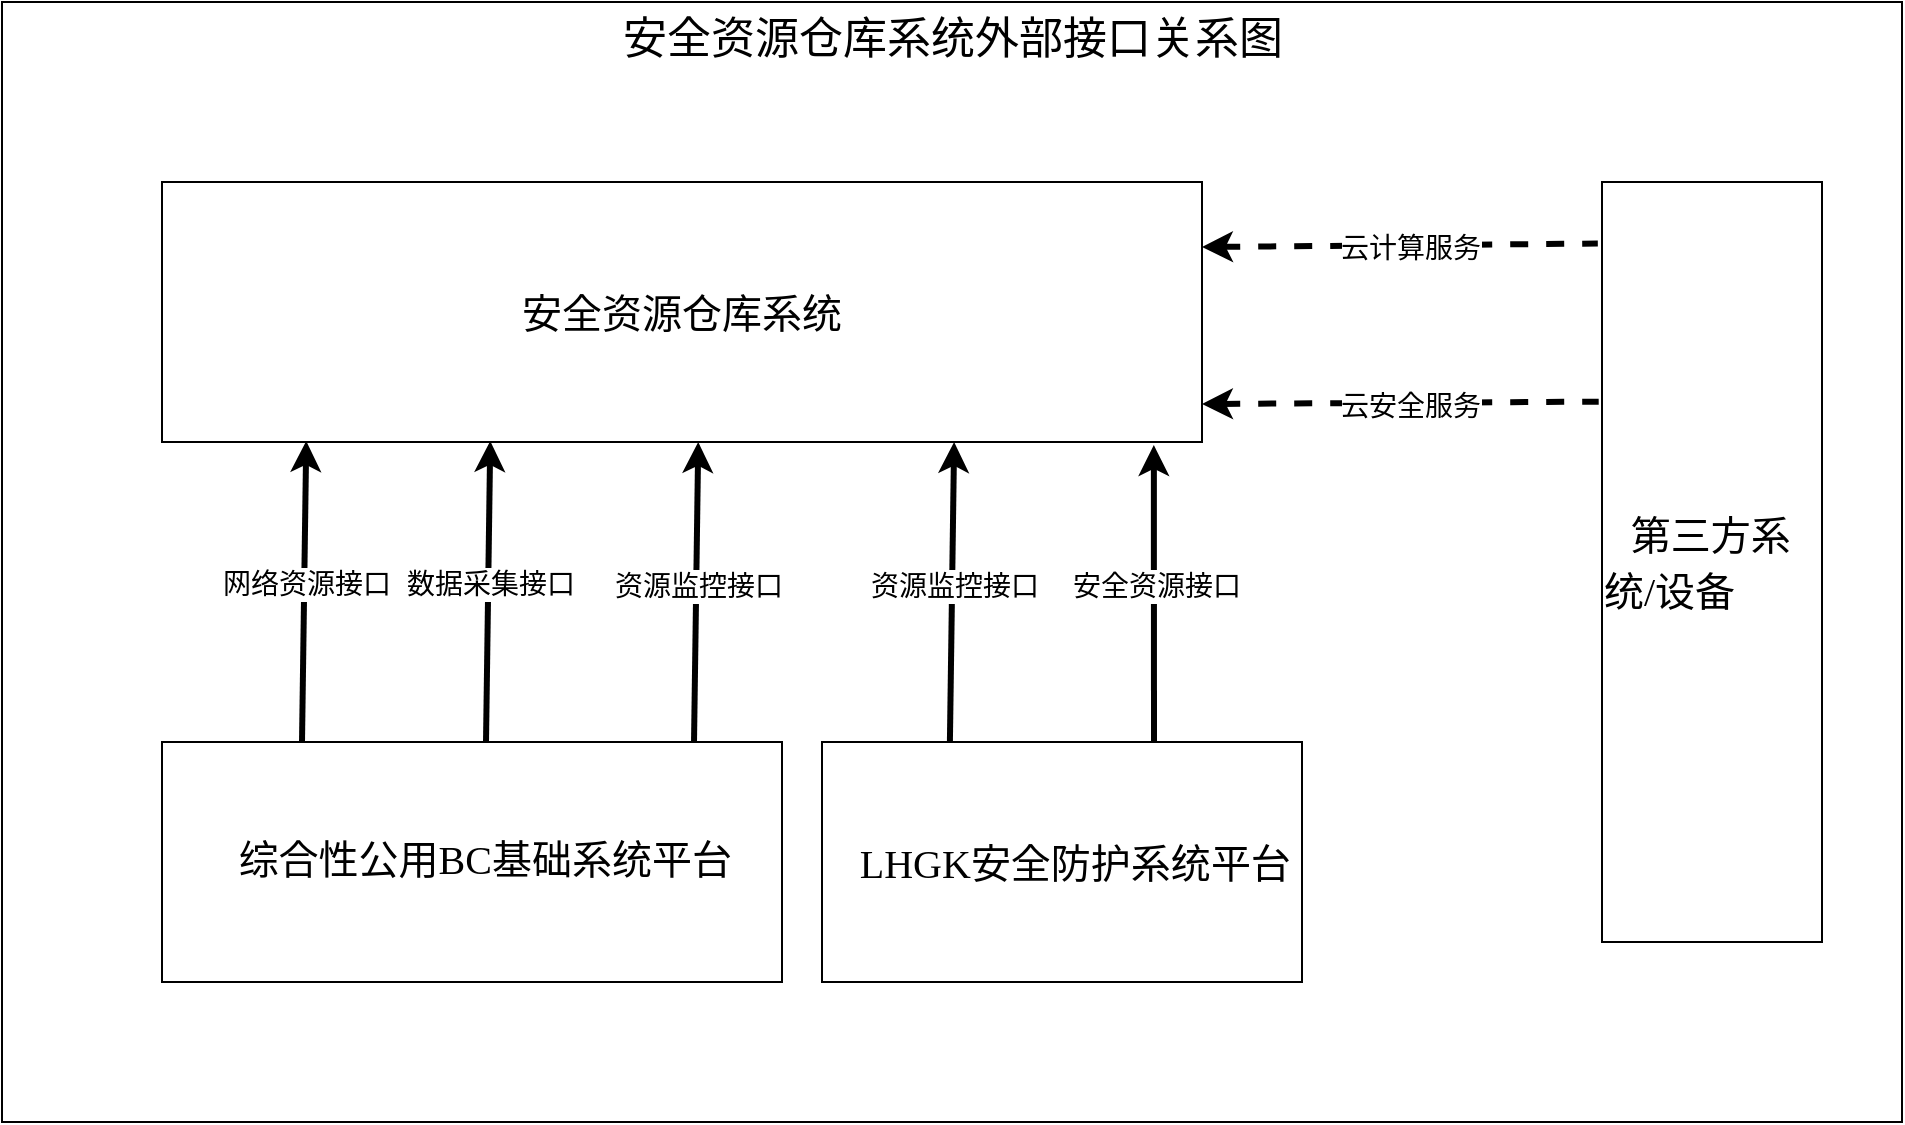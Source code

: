 <mxfile version="22.1.18" type="github">
  <diagram name="第 1 页" id="pq7JyjLnyHUmeRn2MOJr">
    <mxGraphModel dx="1434" dy="786" grid="1" gridSize="10" guides="1" tooltips="1" connect="1" arrows="1" fold="1" page="1" pageScale="1" pageWidth="827" pageHeight="1169" math="0" shadow="0">
      <root>
        <mxCell id="0" />
        <mxCell id="1" parent="0" />
        <mxCell id="zzQcJuubzMULywM2BBdS-26" value="安全资源仓库系统外部接口关系图" style="rounded=0;html=1;align=center;labelPosition=center;verticalLabelPosition=top;verticalAlign=bottom;spacing=-32;fontSize=22;" parent="1" vertex="1">
          <mxGeometry x="30" y="40" width="950" height="560" as="geometry" />
        </mxCell>
        <mxCell id="zzQcJuubzMULywM2BBdS-1" value="&lt;font style=&quot;font-size: 20px;&quot;&gt;安全资源仓库系统&lt;/font&gt;" style="rounded=0;whiteSpace=wrap;html=1;" parent="1" vertex="1">
          <mxGeometry x="110" y="130" width="520" height="130" as="geometry" />
        </mxCell>
        <mxCell id="zzQcJuubzMULywM2BBdS-4" value="&lt;p style=&quot;margin: 0pt 0pt 0.0pt; text-indent: 10pt; line-height: 28px; font-family: 仿宋; font-size: 20px; text-align: start;&quot; class=&quot;MsoNormal&quot;&gt;LHGK安全防护系统&lt;span style=&quot;&quot;&gt;平台&lt;/span&gt;&lt;/p&gt;" style="rounded=0;whiteSpace=wrap;html=1;" parent="1" vertex="1">
          <mxGeometry x="440" y="410" width="240" height="120" as="geometry" />
        </mxCell>
        <mxCell id="zzQcJuubzMULywM2BBdS-5" value="&lt;p style=&quot;margin: 0pt 0pt 0.0pt; text-indent: 10pt; line-height: 28px; font-family: 仿宋; text-align: start;&quot; class=&quot;MsoNormal&quot;&gt;&lt;font style=&quot;font-size: 20px;&quot;&gt;综合性公用BC基础系统平台&lt;/font&gt;&lt;/p&gt;" style="rounded=0;whiteSpace=wrap;html=1;" parent="1" vertex="1">
          <mxGeometry x="110" y="410" width="310" height="120" as="geometry" />
        </mxCell>
        <mxCell id="zzQcJuubzMULywM2BBdS-10" value="" style="endArrow=classic;startArrow=none;html=1;rounded=0;entryX=0.908;entryY=1.012;entryDx=0;entryDy=0;entryPerimeter=0;strokeWidth=3;startFill=0;exitX=0.5;exitY=0;exitDx=0;exitDy=0;" parent="1" edge="1">
          <mxGeometry width="50" height="50" relative="1" as="geometry">
            <mxPoint x="606" y="410" as="sourcePoint" />
            <mxPoint x="605.92" y="261.56" as="targetPoint" />
          </mxGeometry>
        </mxCell>
        <mxCell id="zzQcJuubzMULywM2BBdS-11" value="安全资源接口" style="edgeLabel;html=1;align=center;verticalAlign=middle;resizable=0;points=[];fontSize=14;" parent="zzQcJuubzMULywM2BBdS-10" vertex="1" connectable="0">
          <mxGeometry x="0.048" y="-1" relative="1" as="geometry">
            <mxPoint as="offset" />
          </mxGeometry>
        </mxCell>
        <mxCell id="zzQcJuubzMULywM2BBdS-14" value="" style="endArrow=classic;startArrow=none;html=1;rounded=0;entryX=0.157;entryY=1.005;entryDx=0;entryDy=0;entryPerimeter=0;strokeWidth=3;startFill=0;exitX=0.421;exitY=0.004;exitDx=0;exitDy=0;exitPerimeter=0;" parent="1" edge="1">
          <mxGeometry width="50" height="50" relative="1" as="geometry">
            <mxPoint x="180.0" y="410" as="sourcePoint" />
            <mxPoint x="182.12" y="259.52" as="targetPoint" />
          </mxGeometry>
        </mxCell>
        <mxCell id="zzQcJuubzMULywM2BBdS-15" value="网络资源接口" style="edgeLabel;html=1;align=center;verticalAlign=middle;resizable=0;points=[];fontSize=14;" parent="zzQcJuubzMULywM2BBdS-14" vertex="1" connectable="0">
          <mxGeometry x="0.048" y="-1" relative="1" as="geometry">
            <mxPoint as="offset" />
          </mxGeometry>
        </mxCell>
        <mxCell id="7v0hvFD1F2ec3wBFA-_k-1" value="&lt;p style=&quot;margin: 0pt 0pt 0.0pt; text-indent: 10pt; line-height: 28px; font-family: 仿宋; font-size: 20px; text-align: start;&quot; class=&quot;MsoNormal&quot;&gt;&lt;font style=&quot;font-size: 20px;&quot; face=&quot;仿宋&quot;&gt;第三方系统&lt;/font&gt;&lt;font style=&quot;font-size: 20px;&quot; face=&quot;仿宋&quot;&gt;/设备&lt;/font&gt;&lt;/p&gt;" style="rounded=0;whiteSpace=wrap;html=1;horizontal=1;textDirection=ltr;" parent="1" vertex="1">
          <mxGeometry x="830" y="130" width="110" height="380" as="geometry" />
        </mxCell>
        <mxCell id="7v0hvFD1F2ec3wBFA-_k-3" value="" style="endArrow=classic;startArrow=none;html=1;rounded=0;entryX=0.157;entryY=1.005;entryDx=0;entryDy=0;entryPerimeter=0;strokeWidth=3;startFill=0;exitX=0.421;exitY=0.004;exitDx=0;exitDy=0;exitPerimeter=0;" parent="1" edge="1">
          <mxGeometry width="50" height="50" relative="1" as="geometry">
            <mxPoint x="272.0" y="410" as="sourcePoint" />
            <mxPoint x="274.12" y="259.52" as="targetPoint" />
          </mxGeometry>
        </mxCell>
        <mxCell id="7v0hvFD1F2ec3wBFA-_k-4" value="数据采集接口" style="edgeLabel;html=1;align=center;verticalAlign=middle;resizable=0;points=[];fontSize=14;" parent="7v0hvFD1F2ec3wBFA-_k-3" vertex="1" connectable="0">
          <mxGeometry x="0.048" y="-1" relative="1" as="geometry">
            <mxPoint as="offset" />
          </mxGeometry>
        </mxCell>
        <mxCell id="7v0hvFD1F2ec3wBFA-_k-5" value="" style="endArrow=none;startArrow=classic;html=1;rounded=0;entryX=-0.019;entryY=0.081;entryDx=0;entryDy=0;entryPerimeter=0;strokeWidth=3;startFill=1;exitX=1;exitY=0.25;exitDx=0;exitDy=0;endFill=0;dashed=1;" parent="1" source="zzQcJuubzMULywM2BBdS-1" target="7v0hvFD1F2ec3wBFA-_k-1" edge="1">
          <mxGeometry width="50" height="50" relative="1" as="geometry">
            <mxPoint x="721.92" y="327.79" as="sourcePoint" />
            <mxPoint x="719.92" y="179.79" as="targetPoint" />
          </mxGeometry>
        </mxCell>
        <mxCell id="7v0hvFD1F2ec3wBFA-_k-6" value="云计算服务" style="edgeLabel;html=1;align=center;verticalAlign=middle;resizable=0;points=[];fontSize=14;" parent="7v0hvFD1F2ec3wBFA-_k-5" vertex="1" connectable="0">
          <mxGeometry x="0.048" y="-1" relative="1" as="geometry">
            <mxPoint as="offset" />
          </mxGeometry>
        </mxCell>
        <mxCell id="7v0hvFD1F2ec3wBFA-_k-7" value="" style="endArrow=classic;startArrow=none;html=1;rounded=0;entryX=0.157;entryY=1.005;entryDx=0;entryDy=0;entryPerimeter=0;strokeWidth=3;startFill=0;exitX=0.421;exitY=0.004;exitDx=0;exitDy=0;exitPerimeter=0;" parent="1" edge="1">
          <mxGeometry width="50" height="50" relative="1" as="geometry">
            <mxPoint x="376.0" y="410.48" as="sourcePoint" />
            <mxPoint x="378.12" y="260" as="targetPoint" />
          </mxGeometry>
        </mxCell>
        <mxCell id="7v0hvFD1F2ec3wBFA-_k-8" value="资源监控接口" style="edgeLabel;html=1;align=center;verticalAlign=middle;resizable=0;points=[];fontSize=14;" parent="7v0hvFD1F2ec3wBFA-_k-7" vertex="1" connectable="0">
          <mxGeometry x="0.048" y="-1" relative="1" as="geometry">
            <mxPoint as="offset" />
          </mxGeometry>
        </mxCell>
        <mxCell id="7v0hvFD1F2ec3wBFA-_k-9" value="&lt;br&gt;" style="edgeLabel;html=1;align=center;verticalAlign=middle;resizable=0;points=[];" parent="7v0hvFD1F2ec3wBFA-_k-7" vertex="1" connectable="0">
          <mxGeometry x="0.062" y="7" relative="1" as="geometry">
            <mxPoint as="offset" />
          </mxGeometry>
        </mxCell>
        <mxCell id="7v0hvFD1F2ec3wBFA-_k-10" value="" style="endArrow=classic;startArrow=none;html=1;rounded=0;entryX=0.157;entryY=1.005;entryDx=0;entryDy=0;entryPerimeter=0;strokeWidth=3;startFill=0;exitX=0.421;exitY=0.004;exitDx=0;exitDy=0;exitPerimeter=0;" parent="1" edge="1">
          <mxGeometry width="50" height="50" relative="1" as="geometry">
            <mxPoint x="503.94" y="410.48" as="sourcePoint" />
            <mxPoint x="506.06" y="260" as="targetPoint" />
          </mxGeometry>
        </mxCell>
        <mxCell id="7v0hvFD1F2ec3wBFA-_k-11" value="资源监控接口" style="edgeLabel;html=1;align=center;verticalAlign=middle;resizable=0;points=[];fontSize=14;" parent="7v0hvFD1F2ec3wBFA-_k-10" vertex="1" connectable="0">
          <mxGeometry x="0.048" y="-1" relative="1" as="geometry">
            <mxPoint as="offset" />
          </mxGeometry>
        </mxCell>
        <mxCell id="7v0hvFD1F2ec3wBFA-_k-12" value="&lt;br&gt;" style="edgeLabel;html=1;align=center;verticalAlign=middle;resizable=0;points=[];" parent="7v0hvFD1F2ec3wBFA-_k-10" vertex="1" connectable="0">
          <mxGeometry x="0.062" y="7" relative="1" as="geometry">
            <mxPoint as="offset" />
          </mxGeometry>
        </mxCell>
        <mxCell id="7v0hvFD1F2ec3wBFA-_k-15" value="" style="endArrow=none;startArrow=classic;html=1;rounded=0;entryX=-0.015;entryY=0.289;entryDx=0;entryDy=0;entryPerimeter=0;strokeWidth=3;startFill=1;exitX=1;exitY=0.25;exitDx=0;exitDy=0;endFill=0;dashed=1;" parent="1" target="7v0hvFD1F2ec3wBFA-_k-1" edge="1">
          <mxGeometry width="50" height="50" relative="1" as="geometry">
            <mxPoint x="630" y="241" as="sourcePoint" />
            <mxPoint x="848" y="240" as="targetPoint" />
          </mxGeometry>
        </mxCell>
        <mxCell id="7v0hvFD1F2ec3wBFA-_k-16" value="云安全服务" style="edgeLabel;html=1;align=center;verticalAlign=middle;resizable=0;points=[];fontSize=14;" parent="7v0hvFD1F2ec3wBFA-_k-15" vertex="1" connectable="0">
          <mxGeometry x="0.048" y="-1" relative="1" as="geometry">
            <mxPoint as="offset" />
          </mxGeometry>
        </mxCell>
      </root>
    </mxGraphModel>
  </diagram>
</mxfile>
